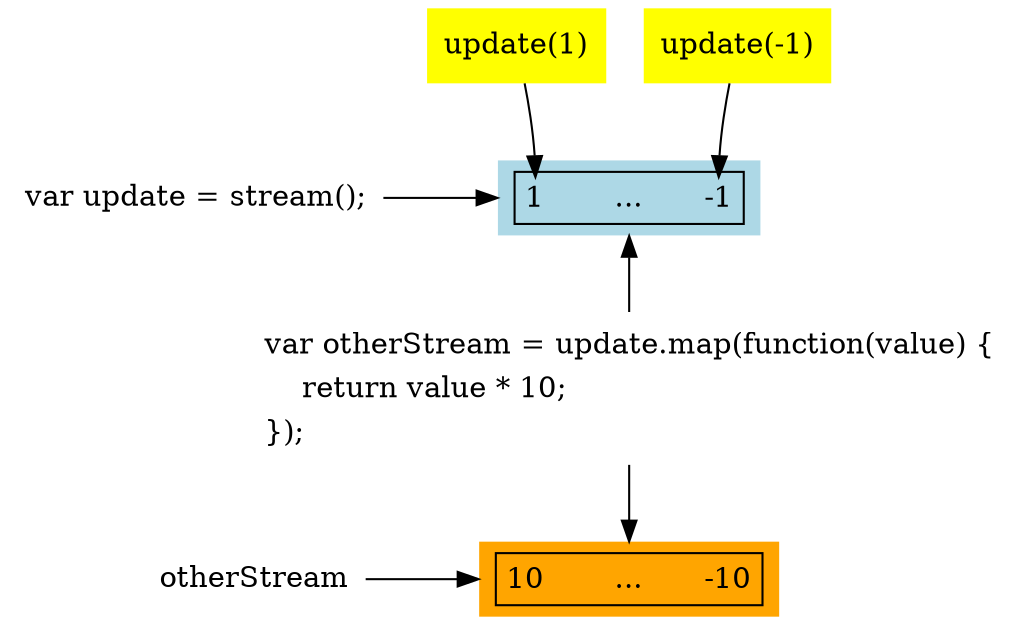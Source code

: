 digraph meiosistutorial {
  stream [shape="none", label="var update = stream();"]

  updateplus1 [shape="none", style="filled", fillcolor="yellow", label="update(1)"]

  updateminus1 [shape="none", style="filled", fillcolor="yellow", label="update(-1)"]

  thestream [shape="plaintext", style="filled", fillcolor="lightblue", label=<
    <table border="1">
      <tr>
        <td port="plusone" border="0">1</td>
        <td border="0">&nbsp;&nbsp;&nbsp;&nbsp;&nbsp;&nbsp;...&nbsp;&nbsp;&nbsp;&nbsp;&nbsp;</td>
        <td port="minusone" border="0">-1</td>
      </tr>
    </table>
  >]

  map [shape="plaintext", label=<
    <table border="0">
      <tr>
        <td align='left'>var otherStream = update.map(function(value) {</td>
      </tr>
      <tr>
        <td align='left'>    return value * 10;</td>
      </tr>
      <tr>
        <td align='left'>});</td>
      </tr>
    </table>
  >]

  themapstream [shape="plaintext", style="filled", fillcolor="orange", label=<
    <table border="1">
      <tr>
        <td border="0">10</td>
        <td border="0">&nbsp;&nbsp;&nbsp;&nbsp;&nbsp;&nbsp;...&nbsp;&nbsp;&nbsp;&nbsp;&nbsp;</td>
        <td border="0">-10</td>
      </tr>
    </table>
  >]

  otherStream [shape="none"]

  updateplus1 -> thestream:plusone
  updateminus1 -> thestream:minusone
  stream -> thestream [label="        "]
  thestream -> map [dir="back"]
  map -> themapstream
  otherStream -> themapstream [label="        "]

  {rank="same"; stream thestream}
  {rank="same"; otherStream themapstream}

}